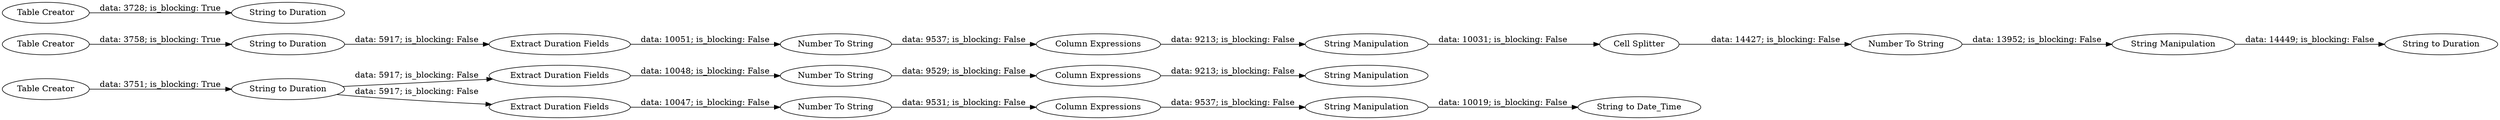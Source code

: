 digraph {
	"6357446524053070296_25" [label="String Manipulation"]
	"6357446524053070296_21" [label="Number To String"]
	"6357446524053070296_34" [label="String Manipulation"]
	"6357446524053070296_33" [label="Column Expressions"]
	"6357446524053070296_38" [label="String to Duration"]
	"6357446524053070296_37" [label="String Manipulation"]
	"6357446524053070296_27" [label="String to Duration"]
	"6357446524053070296_22" [label="Extract Duration Fields"]
	"6357446524053070296_17" [label="Column Expressions"]
	"6357446524053070296_40" [label="String to Duration"]
	"6357446524053070296_16" [label="String to Duration"]
	"6357446524053070296_31" [label="Extract Duration Fields"]
	"6357446524053070296_24" [label="Column Expressions"]
	"6357446524053070296_19" [label="Extract Duration Fields"]
	"6357446524053070296_26" [label="Table Creator"]
	"6357446524053070296_15" [label="Table Creator"]
	"6357446524053070296_18" [label="String Manipulation"]
	"6357446524053070296_39" [label="Table Creator"]
	"6357446524053070296_36" [label="Number To String"]
	"6357446524053070296_23" [label="Number To String"]
	"6357446524053070296_20" [label="String to Date_Time"]
	"6357446524053070296_35" [label="Cell Splitter"]
	"6357446524053070296_32" [label="Number To String"]
	"6357446524053070296_26" -> "6357446524053070296_27" [label="data: 3758; is_blocking: True"]
	"6357446524053070296_17" -> "6357446524053070296_18" [label="data: 9537; is_blocking: False"]
	"6357446524053070296_24" -> "6357446524053070296_25" [label="data: 9213; is_blocking: False"]
	"6357446524053070296_39" -> "6357446524053070296_40" [label="data: 3728; is_blocking: True"]
	"6357446524053070296_23" -> "6357446524053070296_24" [label="data: 9529; is_blocking: False"]
	"6357446524053070296_36" -> "6357446524053070296_37" [label="data: 13952; is_blocking: False"]
	"6357446524053070296_32" -> "6357446524053070296_33" [label="data: 9537; is_blocking: False"]
	"6357446524053070296_34" -> "6357446524053070296_35" [label="data: 10031; is_blocking: False"]
	"6357446524053070296_35" -> "6357446524053070296_36" [label="data: 14427; is_blocking: False"]
	"6357446524053070296_19" -> "6357446524053070296_21" [label="data: 10047; is_blocking: False"]
	"6357446524053070296_27" -> "6357446524053070296_31" [label="data: 5917; is_blocking: False"]
	"6357446524053070296_18" -> "6357446524053070296_20" [label="data: 10019; is_blocking: False"]
	"6357446524053070296_16" -> "6357446524053070296_19" [label="data: 5917; is_blocking: False"]
	"6357446524053070296_37" -> "6357446524053070296_38" [label="data: 14449; is_blocking: False"]
	"6357446524053070296_15" -> "6357446524053070296_16" [label="data: 3751; is_blocking: True"]
	"6357446524053070296_16" -> "6357446524053070296_22" [label="data: 5917; is_blocking: False"]
	"6357446524053070296_33" -> "6357446524053070296_34" [label="data: 9213; is_blocking: False"]
	"6357446524053070296_21" -> "6357446524053070296_17" [label="data: 9531; is_blocking: False"]
	"6357446524053070296_22" -> "6357446524053070296_23" [label="data: 10048; is_blocking: False"]
	"6357446524053070296_31" -> "6357446524053070296_32" [label="data: 10051; is_blocking: False"]
	rankdir=LR
}
